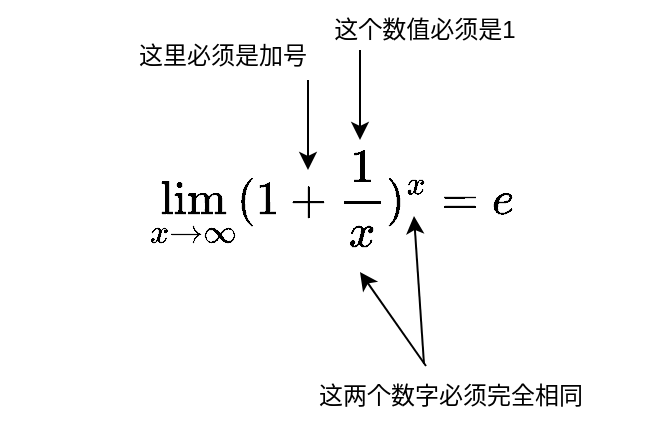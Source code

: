 <mxfile version="18.1.3" type="device"><diagram id="prtHgNgQTEPvFCAcTncT" name="Page-1"><mxGraphModel dx="1102" dy="644" grid="0" gridSize="1" guides="1" tooltips="1" connect="1" arrows="1" fold="1" page="1" pageScale="1" pageWidth="827" pageHeight="1169" background="#FFFFFF" math="1" shadow="0"><root><mxCell id="0"/><mxCell id="1" parent="0"/><mxCell id="TXDXkyA_1Kt9QbP8wNyW-14" value="" style="group" vertex="1" connectable="0" parent="1"><mxGeometry x="163" y="7" width="331" height="216" as="geometry"/></mxCell><mxCell id="TXDXkyA_1Kt9QbP8wNyW-1" value="$$\lim_{x→∞} (1+\frac{1} {x})^x=e$$" style="text;html=1;align=center;verticalAlign=middle;resizable=0;points=[];autosize=1;strokeColor=none;fillColor=none;fontSize=20;" vertex="1" parent="TXDXkyA_1Kt9QbP8wNyW-14"><mxGeometry y="85" width="331" height="28" as="geometry"/></mxCell><mxCell id="TXDXkyA_1Kt9QbP8wNyW-13" value="" style="group" vertex="1" connectable="0" parent="TXDXkyA_1Kt9QbP8wNyW-14"><mxGeometry x="64" width="239" height="216" as="geometry"/></mxCell><mxCell id="TXDXkyA_1Kt9QbP8wNyW-3" value="" style="endArrow=classic;html=1;fontSize=16;fontColor=#000000;rounded=0;" edge="1" parent="TXDXkyA_1Kt9QbP8wNyW-13"><mxGeometry width="50" height="50" relative="1" as="geometry"><mxPoint x="149" y="183" as="sourcePoint"/><mxPoint x="116" y="136" as="targetPoint"/></mxGeometry></mxCell><mxCell id="TXDXkyA_1Kt9QbP8wNyW-4" value="" style="endArrow=classic;html=1;fontSize=16;fontColor=#000000;rounded=0;" edge="1" parent="TXDXkyA_1Kt9QbP8wNyW-13"><mxGeometry width="50" height="50" relative="1" as="geometry"><mxPoint x="148" y="182" as="sourcePoint"/><mxPoint x="143" y="108" as="targetPoint"/></mxGeometry></mxCell><mxCell id="TXDXkyA_1Kt9QbP8wNyW-5" value="这两个数字必须完全相同" style="text;html=1;align=center;verticalAlign=middle;resizable=0;points=[];autosize=1;strokeColor=none;fillColor=none;fontSize=12;" vertex="1" parent="TXDXkyA_1Kt9QbP8wNyW-13"><mxGeometry x="90" y="189" width="142" height="18" as="geometry"/></mxCell><mxCell id="TXDXkyA_1Kt9QbP8wNyW-8" value="" style="endArrow=classic;html=1;fontSize=16;fontColor=#000000;rounded=0;" edge="1" parent="TXDXkyA_1Kt9QbP8wNyW-13"><mxGeometry width="50" height="50" relative="1" as="geometry"><mxPoint x="116" y="25" as="sourcePoint"/><mxPoint x="116" y="70" as="targetPoint"/></mxGeometry></mxCell><mxCell id="TXDXkyA_1Kt9QbP8wNyW-9" value="" style="endArrow=classic;html=1;fontSize=16;fontColor=#000000;rounded=0;" edge="1" parent="TXDXkyA_1Kt9QbP8wNyW-13"><mxGeometry width="50" height="50" relative="1" as="geometry"><mxPoint x="90" y="40" as="sourcePoint"/><mxPoint x="90" y="85" as="targetPoint"/></mxGeometry></mxCell><mxCell id="TXDXkyA_1Kt9QbP8wNyW-10" value="这个数值必须是1" style="text;html=1;align=center;verticalAlign=middle;resizable=0;points=[];autosize=1;strokeColor=none;fillColor=none;fontSize=12;" vertex="1" parent="TXDXkyA_1Kt9QbP8wNyW-13"><mxGeometry x="97" y="6" width="101" height="18" as="geometry"/></mxCell><mxCell id="TXDXkyA_1Kt9QbP8wNyW-11" value="这里必须是加号" style="text;html=1;align=center;verticalAlign=middle;resizable=0;points=[];autosize=1;strokeColor=none;fillColor=none;fontSize=12;" vertex="1" parent="TXDXkyA_1Kt9QbP8wNyW-13"><mxGeometry y="19" width="94" height="18" as="geometry"/></mxCell><mxCell id="TXDXkyA_1Kt9QbP8wNyW-12" value="" style="rounded=0;whiteSpace=wrap;html=1;fontSize=16;fontColor=#000000;fillColor=none;strokeColor=none;" vertex="1" parent="TXDXkyA_1Kt9QbP8wNyW-13"><mxGeometry width="239" height="216" as="geometry"/></mxCell></root></mxGraphModel></diagram></mxfile>